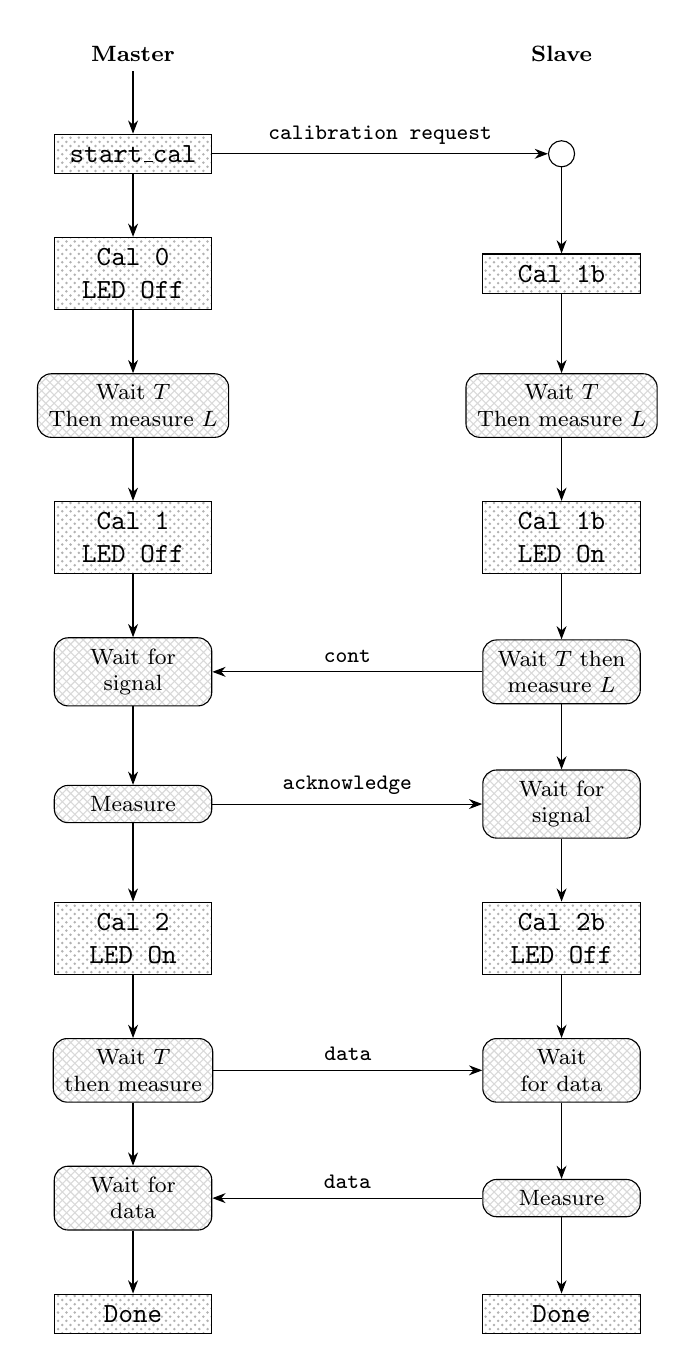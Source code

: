 \begin{tikzpicture}
	\tikzstyle{every node}=[font=\footnotesize];
	\tikzstyle{stt}=[draw,rectangle,align=center,inner sep=4pt,minimum width=20mm,fill,pattern=crosshatch dots,pattern color=black!30!white,font=\ttfamily];
	\tikzstyle{stp}=[draw,rectangle,align=center,inner sep=4pt,minimum width=20mm,rounded corners=5pt,fill,pattern=crosshatch,pattern color=black!15!white];
	\tikzstyle{pth}=[draw,->,thick];
	\matrix[row sep=8mm,column sep=3cm]{
		\node (master_start) [] {\textbf{Master}};			& \node (slave_start) [] {\textbf{Slave}};			\\
		\node (m1) [stt] {start\_cal};						& \node (s1) [circle, draw] {};						\\
		\node (m2) [stt] {Cal 0 \\ LED Off};				& \node (s2) [stt] {Cal 1b};						\\
		\node (m3) [stp] {Wait $T$ \\ Then measure $L$};	& \node (s3) [stp] {Wait $T$ \\ Then measure $L$};	\\
		\node (m4) [stt] {Cal 1 \\ LED Off};				& \node (s4) [stt] {Cal 1b \\ LED On};				\\
		\node (m5) [stp] {Wait for \\ signal};				& \node (s5) [stp] {Wait $T$ then \\ measure $L$};	\\
		\node (m6) [stp] {Measure};							& \node (s6) [stp] {Wait for \\ signal};			\\
		\node (m7) [stt] {Cal 2 \\ LED On};					& \node (s7) [stt] {Cal 2b \\ LED Off};				\\
		\node (m8) [stp] {Wait $T$ \\ then measure};		& \node (s8) [stp] {Wait \\ for data};				\\
		\node (m9) [stp] {Wait for \\ data};				& \node (s9) [stp] {Measure};						\\
		\node (master_end) [stt] {Done};					& \node (slave_end) [stt] {Done};					\\
	};
	\graph [use existing nodes,edges=-{Stealth[]}]{
		master_start -> m1 -> m2 -> m3 -> m4 -> m5 -> m6 -> m7 -> m8 -> m9 -> master_end;
		s1 -> s2 -> s3 -> s4 -> s5 -> s6 -> s7 -> s8 -> s9 -> slave_end;
		m1 -> [edge node={node[font=\footnotesize\ttfamily,auto]{calibration request}}] s1;
		s5 -> [edge node={node[font=\footnotesize\ttfamily,auto,swap]{cont}}] m5;
		m6 -> [edge node={node[font=\footnotesize\ttfamily,auto]{acknowledge}}] s6;
		m8 -> [edge node={node[font=\footnotesize\ttfamily,auto]{data}}] s8;
		s9 -> [edge node={node[font=\footnotesize\ttfamily,auto,swap]{data}}] m9;
	};
\end{tikzpicture}
